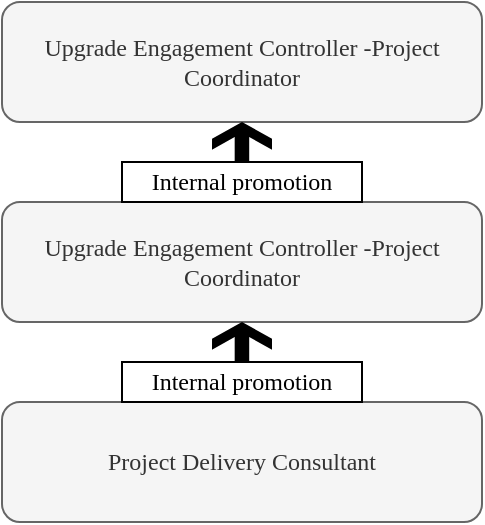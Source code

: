 <mxfile version="24.7.16">
  <diagram id="C5RBs43oDa-KdzZeNtuy" name="Page-1">
    <mxGraphModel dx="880" dy="508" grid="1" gridSize="10" guides="1" tooltips="1" connect="1" arrows="1" fold="1" page="1" pageScale="1" pageWidth="827" pageHeight="1169" math="0" shadow="0">
      <root>
        <mxCell id="WIyWlLk6GJQsqaUBKTNV-0" />
        <mxCell id="WIyWlLk6GJQsqaUBKTNV-1" parent="WIyWlLk6GJQsqaUBKTNV-0" />
        <mxCell id="WIyWlLk6GJQsqaUBKTNV-3" value="&lt;p align=&quot;center&quot; class=&quot;MsoNormal&quot;&gt;&lt;span style=&quot;mso-spacerun:&#39;yes&#39;;font-family:Calibri;mso-bidi-font-family:&#39;Times New Roman&#39;;&lt;br/&gt;font-size:11.0pt;mso-font-kerning:1.0pt;&quot;&gt;Upgrade Engagement Controller -Project Coordinator&lt;/span&gt;&lt;span style=&quot;mso-spacerun:&#39;yes&#39;;font-family:Calibri;mso-bidi-font-family:&#39;Times New Roman&#39;;&lt;br/&gt;font-size:11.0pt;mso-font-kerning:1.0pt;&quot;&gt;&lt;/span&gt;&lt;/p&gt;" style="rounded=1;whiteSpace=wrap;html=1;fontSize=12;glass=0;strokeWidth=1;shadow=0;fillColor=#f5f5f5;fontColor=#333333;strokeColor=#666666;" parent="WIyWlLk6GJQsqaUBKTNV-1" vertex="1">
          <mxGeometry x="294" y="170" width="240" height="60" as="geometry" />
        </mxCell>
        <mxCell id="WIyWlLk6GJQsqaUBKTNV-12" value="&lt;p align=&quot;center&quot; class=&quot;MsoNormal&quot;&gt;&lt;span style=&quot;mso-spacerun:&#39;yes&#39;;font-family:Calibri;mso-bidi-font-family:&#39;Times New Roman&#39;;&lt;br/&gt;font-size:11.0pt;mso-font-kerning:1.0pt;&quot;&gt;Project Delivery Consultant&lt;/span&gt;&lt;span style=&quot;mso-spacerun:&#39;yes&#39;;font-family:Calibri;mso-bidi-font-family:&#39;Times New Roman&#39;;&lt;br/&gt;font-size:11.0pt;mso-font-kerning:1.0pt;&quot;&gt;&lt;/span&gt;&lt;/p&gt;" style="rounded=1;whiteSpace=wrap;html=1;fontSize=12;glass=0;strokeWidth=1;shadow=0;fillColor=#f5f5f5;fontColor=#333333;strokeColor=#666666;" parent="WIyWlLk6GJQsqaUBKTNV-1" vertex="1">
          <mxGeometry x="294" y="270" width="240" height="60" as="geometry" />
        </mxCell>
        <mxCell id="STLNz0UJohC1mNyd4Rkc-4" value="" style="shape=mxgraph.signs.travel.arrow_north;html=1;pointerEvents=1;fillColor=#000000;strokeColor=none;verticalLabelPosition=bottom;verticalAlign=top;align=center;" vertex="1" parent="WIyWlLk6GJQsqaUBKTNV-1">
          <mxGeometry x="399" y="230" width="30" height="20" as="geometry" />
        </mxCell>
        <mxCell id="STLNz0UJohC1mNyd4Rkc-6" value="&lt;p align=&quot;center&quot; class=&quot;MsoNormal&quot;&gt;&lt;span style=&quot;mso-spacerun:&#39;yes&#39;;font-family:Calibri;mso-bidi-font-family:&#39;Times New Roman&#39;;&lt;br/&gt;font-size:11.0pt;mso-font-kerning:1.0pt;&quot;&gt;Internal promotion&lt;/span&gt;&lt;span style=&quot;mso-spacerun:&#39;yes&#39;;font-family:Calibri;mso-bidi-font-family:&#39;Times New Roman&#39;;&lt;br/&gt;font-size:11.0pt;mso-font-kerning:1.0pt;&quot;&gt;&lt;/span&gt;&lt;/p&gt;" style="rounded=0;whiteSpace=wrap;html=1;" vertex="1" parent="WIyWlLk6GJQsqaUBKTNV-1">
          <mxGeometry x="354" y="250" width="120" height="20" as="geometry" />
        </mxCell>
        <mxCell id="STLNz0UJohC1mNyd4Rkc-7" value="&lt;p align=&quot;center&quot; class=&quot;MsoNormal&quot;&gt;&lt;span style=&quot;mso-spacerun:&#39;yes&#39;;font-family:Calibri;mso-bidi-font-family:&#39;Times New Roman&#39;;&lt;br/&gt;font-size:11.0pt;mso-font-kerning:1.0pt;&quot;&gt;Upgrade Engagement Controller -Project Coordinator&lt;/span&gt;&lt;span style=&quot;mso-spacerun:&#39;yes&#39;;font-family:Calibri;mso-bidi-font-family:&#39;Times New Roman&#39;;&lt;br/&gt;font-size:11.0pt;mso-font-kerning:1.0pt;&quot;&gt;&lt;/span&gt;&lt;/p&gt;" style="rounded=1;whiteSpace=wrap;html=1;fontSize=12;glass=0;strokeWidth=1;shadow=0;fillColor=#f5f5f5;strokeColor=#666666;fontColor=#333333;" vertex="1" parent="WIyWlLk6GJQsqaUBKTNV-1">
          <mxGeometry x="294" y="70" width="240" height="60" as="geometry" />
        </mxCell>
        <mxCell id="STLNz0UJohC1mNyd4Rkc-8" value="" style="shape=mxgraph.signs.travel.arrow_north;html=1;pointerEvents=1;fillColor=#000000;strokeColor=none;verticalLabelPosition=bottom;verticalAlign=top;align=center;" vertex="1" parent="WIyWlLk6GJQsqaUBKTNV-1">
          <mxGeometry x="399" y="130" width="30" height="20" as="geometry" />
        </mxCell>
        <mxCell id="STLNz0UJohC1mNyd4Rkc-9" value="&lt;p align=&quot;center&quot; class=&quot;MsoNormal&quot;&gt;&lt;span style=&quot;mso-spacerun:&#39;yes&#39;;font-family:Calibri;mso-bidi-font-family:&#39;Times New Roman&#39;;&lt;br/&gt;font-size:11.0pt;mso-font-kerning:1.0pt;&quot;&gt;Internal promotion&lt;/span&gt;&lt;span style=&quot;mso-spacerun:&#39;yes&#39;;font-family:Calibri;mso-bidi-font-family:&#39;Times New Roman&#39;;&lt;br/&gt;font-size:11.0pt;mso-font-kerning:1.0pt;&quot;&gt;&lt;/span&gt;&lt;/p&gt;" style="rounded=0;whiteSpace=wrap;html=1;" vertex="1" parent="WIyWlLk6GJQsqaUBKTNV-1">
          <mxGeometry x="354" y="150" width="120" height="20" as="geometry" />
        </mxCell>
      </root>
    </mxGraphModel>
  </diagram>
</mxfile>
